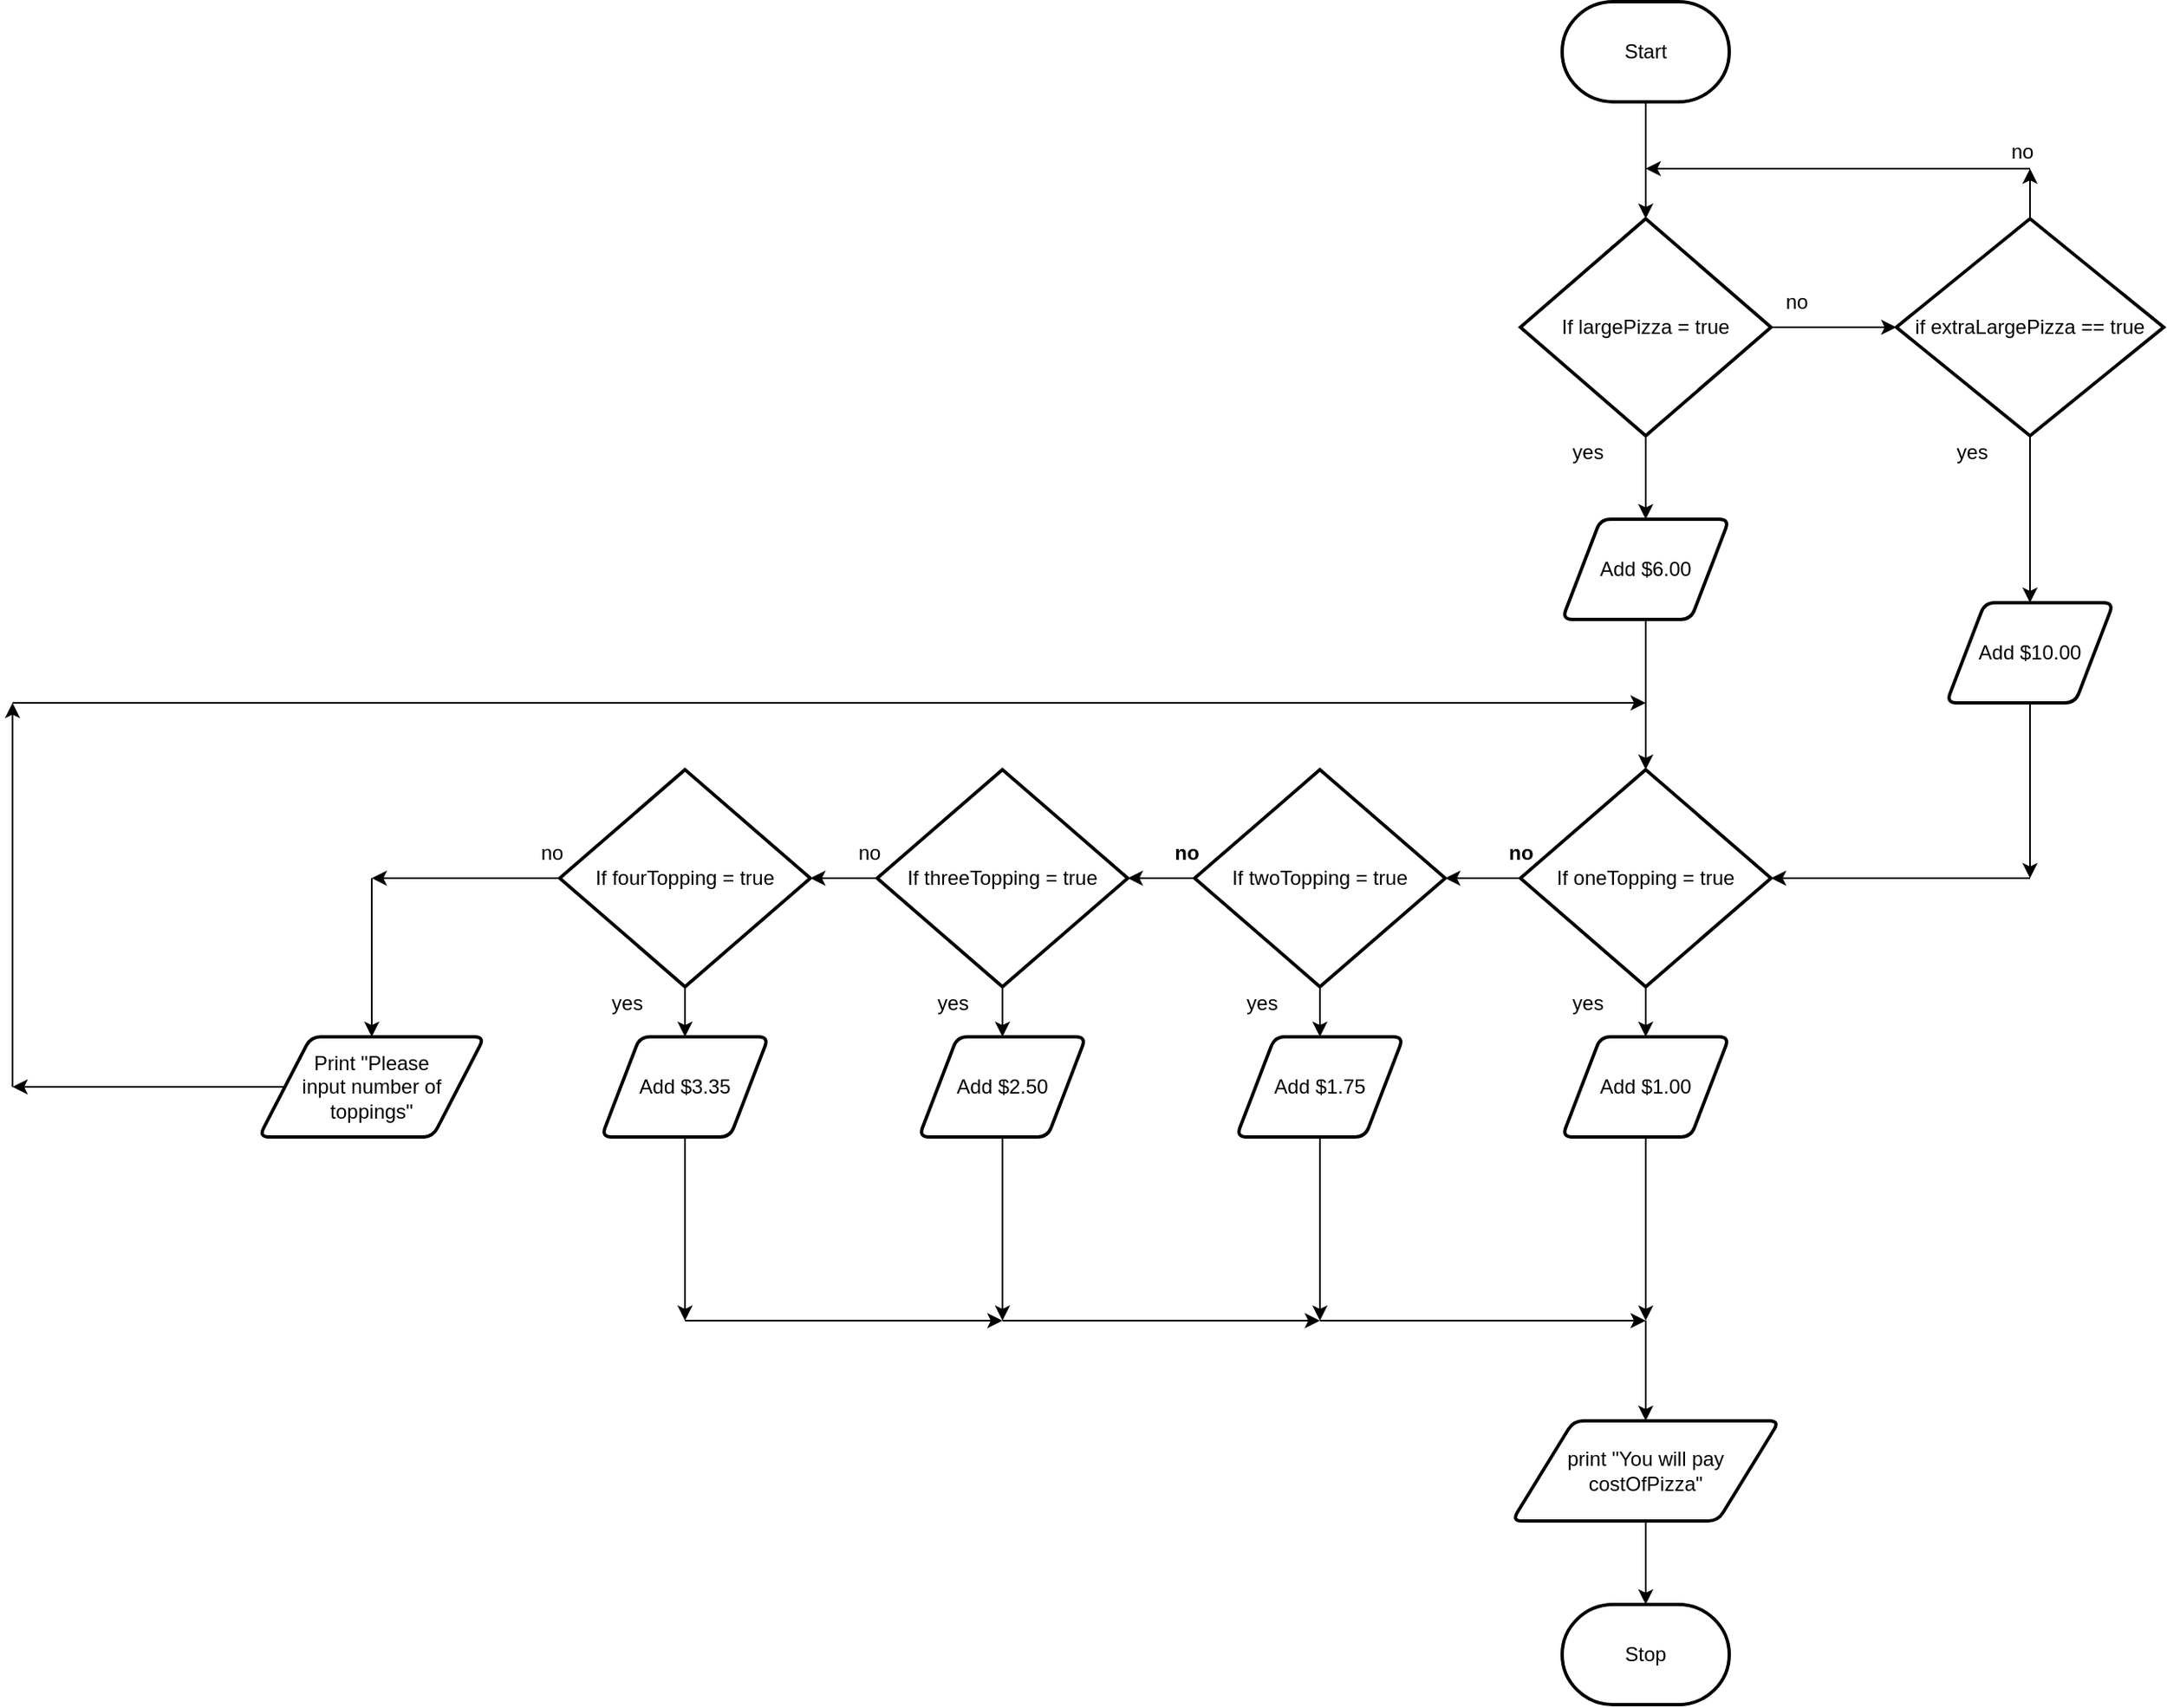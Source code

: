 <mxfile>
    <diagram id="_ftAcC8ct3jTk125vmqR" name="Page-1">
        <mxGraphModel dx="1444" dy="561" grid="1" gridSize="10" guides="1" tooltips="1" connect="1" arrows="1" fold="1" page="1" pageScale="1" pageWidth="850" pageHeight="1100" math="0" shadow="0">
            <root>
                <mxCell id="0"/>
                <mxCell id="1" parent="0"/>
                <mxCell id="5" value="" style="edgeStyle=none;html=1;" parent="1" source="2" target="4" edge="1">
                    <mxGeometry relative="1" as="geometry"/>
                </mxCell>
                <mxCell id="2" value="Start" style="strokeWidth=2;html=1;shape=mxgraph.flowchart.terminator;whiteSpace=wrap;" parent="1" vertex="1">
                    <mxGeometry x="300" y="90" width="100" height="60" as="geometry"/>
                </mxCell>
                <mxCell id="16" value="" style="edgeStyle=none;html=1;" parent="1" source="4" target="13" edge="1">
                    <mxGeometry relative="1" as="geometry"/>
                </mxCell>
                <mxCell id="82" value="" style="edgeStyle=none;html=1;" edge="1" parent="1" source="4" target="81">
                    <mxGeometry relative="1" as="geometry"/>
                </mxCell>
                <mxCell id="4" value="If largePizza = true" style="strokeWidth=2;html=1;shape=mxgraph.flowchart.decision;whiteSpace=wrap;" parent="1" vertex="1">
                    <mxGeometry x="275" y="220" width="150" height="130" as="geometry"/>
                </mxCell>
                <mxCell id="25" value="" style="edgeStyle=none;html=1;" parent="1" source="10" target="24" edge="1">
                    <mxGeometry relative="1" as="geometry"/>
                </mxCell>
                <mxCell id="53" value="" style="edgeStyle=none;html=1;" parent="1" source="10" target="30" edge="1">
                    <mxGeometry relative="1" as="geometry"/>
                </mxCell>
                <mxCell id="10" value="If oneTopping = true" style="strokeWidth=2;html=1;shape=mxgraph.flowchart.decision;whiteSpace=wrap;" parent="1" vertex="1">
                    <mxGeometry x="275" y="550" width="150" height="130" as="geometry"/>
                </mxCell>
                <mxCell id="12" value="yes" style="text;html=1;align=center;verticalAlign=middle;resizable=0;points=[];autosize=1;strokeColor=none;fillColor=none;" parent="1" vertex="1">
                    <mxGeometry x="300" y="350" width="30" height="20" as="geometry"/>
                </mxCell>
                <mxCell id="19" value="" style="edgeStyle=none;html=1;" parent="1" source="13" target="10" edge="1">
                    <mxGeometry relative="1" as="geometry"/>
                </mxCell>
                <mxCell id="13" value="Add $6.00" style="shape=parallelogram;html=1;strokeWidth=2;perimeter=parallelogramPerimeter;whiteSpace=wrap;rounded=1;arcSize=12;size=0.23;" parent="1" vertex="1">
                    <mxGeometry x="300" y="400" width="100" height="60" as="geometry"/>
                </mxCell>
                <mxCell id="22" value="" style="edgeStyle=none;html=1;" parent="1" source="17" edge="1">
                    <mxGeometry relative="1" as="geometry">
                        <mxPoint x="580" y="615" as="targetPoint"/>
                    </mxGeometry>
                </mxCell>
                <mxCell id="17" value="Add $10.00" style="shape=parallelogram;html=1;strokeWidth=2;perimeter=parallelogramPerimeter;whiteSpace=wrap;rounded=1;arcSize=12;size=0.23;" parent="1" vertex="1">
                    <mxGeometry x="530" y="450" width="100" height="60" as="geometry"/>
                </mxCell>
                <mxCell id="23" value="" style="edgeStyle=none;html=1;" parent="1" target="10" edge="1">
                    <mxGeometry relative="1" as="geometry">
                        <mxPoint x="580" y="615" as="sourcePoint"/>
                    </mxGeometry>
                </mxCell>
                <mxCell id="41" value="" style="edgeStyle=none;html=1;" parent="1" source="24" target="26" edge="1">
                    <mxGeometry relative="1" as="geometry"/>
                </mxCell>
                <mxCell id="52" value="" style="edgeStyle=none;html=1;" parent="1" source="24" target="32" edge="1">
                    <mxGeometry relative="1" as="geometry"/>
                </mxCell>
                <mxCell id="24" value="If twoTopping = true" style="strokeWidth=2;html=1;shape=mxgraph.flowchart.decision;whiteSpace=wrap;" parent="1" vertex="1">
                    <mxGeometry x="80" y="550" width="150" height="130" as="geometry"/>
                </mxCell>
                <mxCell id="40" value="" style="edgeStyle=none;html=1;" parent="1" source="26" target="27" edge="1">
                    <mxGeometry relative="1" as="geometry"/>
                </mxCell>
                <mxCell id="51" value="" style="edgeStyle=none;html=1;" parent="1" source="26" target="33" edge="1">
                    <mxGeometry relative="1" as="geometry"/>
                </mxCell>
                <mxCell id="26" value="If threeTopping = true" style="strokeWidth=2;html=1;shape=mxgraph.flowchart.decision;whiteSpace=wrap;" parent="1" vertex="1">
                    <mxGeometry x="-110" y="550" width="150" height="130" as="geometry"/>
                </mxCell>
                <mxCell id="37" value="" style="edgeStyle=none;html=1;" parent="1" source="27" edge="1">
                    <mxGeometry relative="1" as="geometry">
                        <mxPoint x="-412.5" y="615.0" as="targetPoint"/>
                    </mxGeometry>
                </mxCell>
                <mxCell id="46" value="" style="edgeStyle=none;html=1;" parent="1" source="27" target="34" edge="1">
                    <mxGeometry relative="1" as="geometry"/>
                </mxCell>
                <mxCell id="27" value="If fourTopping = true" style="strokeWidth=2;html=1;shape=mxgraph.flowchart.decision;whiteSpace=wrap;" parent="1" vertex="1">
                    <mxGeometry x="-300" y="550" width="150" height="130" as="geometry"/>
                </mxCell>
                <mxCell id="69" value="" style="edgeStyle=none;html=1;" parent="1" source="30" edge="1">
                    <mxGeometry relative="1" as="geometry">
                        <mxPoint x="350" y="880" as="targetPoint"/>
                    </mxGeometry>
                </mxCell>
                <mxCell id="30" value="Add $1.00" style="shape=parallelogram;html=1;strokeWidth=2;perimeter=parallelogramPerimeter;whiteSpace=wrap;rounded=1;arcSize=12;size=0.23;" parent="1" vertex="1">
                    <mxGeometry x="300" y="710" width="100" height="60" as="geometry"/>
                </mxCell>
                <mxCell id="64" value="" style="edgeStyle=none;html=1;" parent="1" source="32" edge="1">
                    <mxGeometry relative="1" as="geometry">
                        <mxPoint x="155" y="880" as="targetPoint"/>
                    </mxGeometry>
                </mxCell>
                <mxCell id="32" value="Add $1.75" style="shape=parallelogram;html=1;strokeWidth=2;perimeter=parallelogramPerimeter;whiteSpace=wrap;rounded=1;arcSize=12;size=0.23;" parent="1" vertex="1">
                    <mxGeometry x="105" y="710" width="100" height="60" as="geometry"/>
                </mxCell>
                <mxCell id="62" value="" style="edgeStyle=none;html=1;" parent="1" source="33" edge="1">
                    <mxGeometry relative="1" as="geometry">
                        <mxPoint x="-35" y="880" as="targetPoint"/>
                    </mxGeometry>
                </mxCell>
                <mxCell id="33" value="Add $2.50" style="shape=parallelogram;html=1;strokeWidth=2;perimeter=parallelogramPerimeter;whiteSpace=wrap;rounded=1;arcSize=12;size=0.23;" parent="1" vertex="1">
                    <mxGeometry x="-85" y="710" width="100" height="60" as="geometry"/>
                </mxCell>
                <mxCell id="58" value="" style="edgeStyle=none;html=1;" parent="1" source="34" edge="1">
                    <mxGeometry relative="1" as="geometry">
                        <mxPoint x="-225" y="880" as="targetPoint"/>
                    </mxGeometry>
                </mxCell>
                <mxCell id="34" value="Add $3.35" style="shape=parallelogram;html=1;strokeWidth=2;perimeter=parallelogramPerimeter;whiteSpace=wrap;rounded=1;arcSize=12;size=0.23;" parent="1" vertex="1">
                    <mxGeometry x="-275" y="710" width="100" height="60" as="geometry"/>
                </mxCell>
                <mxCell id="76" value="" style="edgeStyle=none;html=1;" parent="1" source="35" edge="1">
                    <mxGeometry relative="1" as="geometry">
                        <mxPoint x="-627.5" y="740" as="targetPoint"/>
                    </mxGeometry>
                </mxCell>
                <mxCell id="35" value="Print &quot;Please &lt;br&gt;input number of toppings&quot;" style="shape=parallelogram;html=1;strokeWidth=2;perimeter=parallelogramPerimeter;whiteSpace=wrap;rounded=1;arcSize=12;size=0.23;" parent="1" vertex="1">
                    <mxGeometry x="-480" y="710" width="135" height="60" as="geometry"/>
                </mxCell>
                <mxCell id="38" value="" style="edgeStyle=none;html=1;" parent="1" target="35" edge="1">
                    <mxGeometry relative="1" as="geometry">
                        <mxPoint x="-412.5" y="615.0" as="sourcePoint"/>
                    </mxGeometry>
                </mxCell>
                <mxCell id="39" value="no" style="text;html=1;align=center;verticalAlign=middle;resizable=0;points=[];autosize=1;strokeColor=none;fillColor=none;" parent="1" vertex="1">
                    <mxGeometry x="-320" y="590" width="30" height="20" as="geometry"/>
                </mxCell>
                <mxCell id="42" value="no" style="text;html=1;align=center;verticalAlign=middle;resizable=0;points=[];autosize=1;strokeColor=none;fillColor=none;" parent="1" vertex="1">
                    <mxGeometry x="-130" y="590" width="30" height="20" as="geometry"/>
                </mxCell>
                <mxCell id="43" value="no" style="text;html=1;align=center;verticalAlign=middle;resizable=0;points=[];autosize=1;strokeColor=none;fillColor=none;fontStyle=1" parent="1" vertex="1">
                    <mxGeometry x="60" y="590" width="30" height="20" as="geometry"/>
                </mxCell>
                <mxCell id="44" value="no" style="text;html=1;align=center;verticalAlign=middle;resizable=0;points=[];autosize=1;strokeColor=none;fillColor=none;fontStyle=1" parent="1" vertex="1">
                    <mxGeometry x="260" y="590" width="30" height="20" as="geometry"/>
                </mxCell>
                <mxCell id="47" value="yes" style="text;html=1;align=center;verticalAlign=middle;resizable=0;points=[];autosize=1;strokeColor=none;fillColor=none;" parent="1" vertex="1">
                    <mxGeometry x="-275" y="680" width="30" height="20" as="geometry"/>
                </mxCell>
                <mxCell id="48" value="yes" style="text;html=1;align=center;verticalAlign=middle;resizable=0;points=[];autosize=1;strokeColor=none;fillColor=none;" parent="1" vertex="1">
                    <mxGeometry x="-80" y="680" width="30" height="20" as="geometry"/>
                </mxCell>
                <mxCell id="49" value="yes" style="text;html=1;align=center;verticalAlign=middle;resizable=0;points=[];autosize=1;strokeColor=none;fillColor=none;" parent="1" vertex="1">
                    <mxGeometry x="105" y="680" width="30" height="20" as="geometry"/>
                </mxCell>
                <mxCell id="50" value="yes" style="text;html=1;align=center;verticalAlign=middle;resizable=0;points=[];autosize=1;strokeColor=none;fillColor=none;" parent="1" vertex="1">
                    <mxGeometry x="300" y="680" width="30" height="20" as="geometry"/>
                </mxCell>
                <mxCell id="65" value="" style="edgeStyle=none;html=1;" parent="1" edge="1">
                    <mxGeometry relative="1" as="geometry">
                        <mxPoint x="-225" y="880" as="sourcePoint"/>
                        <mxPoint x="-35" y="880" as="targetPoint"/>
                    </mxGeometry>
                </mxCell>
                <mxCell id="66" value="" style="edgeStyle=none;html=1;" parent="1" edge="1">
                    <mxGeometry relative="1" as="geometry">
                        <mxPoint x="-35" y="880" as="sourcePoint"/>
                        <mxPoint x="155" y="880" as="targetPoint"/>
                    </mxGeometry>
                </mxCell>
                <mxCell id="68" value="" style="edgeStyle=none;html=1;" parent="1" edge="1">
                    <mxGeometry relative="1" as="geometry">
                        <mxPoint x="155" y="880" as="sourcePoint"/>
                        <mxPoint x="350" y="880" as="targetPoint"/>
                    </mxGeometry>
                </mxCell>
                <mxCell id="72" value="" style="edgeStyle=none;html=1;" parent="1" target="71" edge="1">
                    <mxGeometry relative="1" as="geometry">
                        <mxPoint x="350" y="880" as="sourcePoint"/>
                    </mxGeometry>
                </mxCell>
                <mxCell id="70" value="Stop" style="strokeWidth=2;html=1;shape=mxgraph.flowchart.terminator;whiteSpace=wrap;" parent="1" vertex="1">
                    <mxGeometry x="300" y="1050" width="100" height="60" as="geometry"/>
                </mxCell>
                <mxCell id="73" value="" style="edgeStyle=none;html=1;" parent="1" source="71" target="70" edge="1">
                    <mxGeometry relative="1" as="geometry"/>
                </mxCell>
                <mxCell id="71" value="&lt;span&gt;print &quot;You will pay costOfPizza&quot;&lt;/span&gt;" style="shape=parallelogram;html=1;strokeWidth=2;perimeter=parallelogramPerimeter;whiteSpace=wrap;rounded=1;arcSize=12;size=0.23;" parent="1" vertex="1">
                    <mxGeometry x="270" y="940" width="160" height="60" as="geometry"/>
                </mxCell>
                <mxCell id="74" value="no" style="text;html=1;align=center;verticalAlign=middle;resizable=0;points=[];autosize=1;strokeColor=none;fillColor=none;" parent="1" vertex="1">
                    <mxGeometry x="425" y="260" width="30" height="20" as="geometry"/>
                </mxCell>
                <mxCell id="78" value="" style="edgeStyle=none;html=1;" parent="1" edge="1">
                    <mxGeometry relative="1" as="geometry">
                        <mxPoint x="-627.5" y="740" as="sourcePoint"/>
                        <mxPoint x="-627.5" y="510" as="targetPoint"/>
                    </mxGeometry>
                </mxCell>
                <mxCell id="80" value="" style="edgeStyle=none;html=1;" parent="1" edge="1">
                    <mxGeometry relative="1" as="geometry">
                        <mxPoint x="-627.5" y="510" as="sourcePoint"/>
                        <mxPoint x="350" y="510" as="targetPoint"/>
                    </mxGeometry>
                </mxCell>
                <mxCell id="83" value="" style="edgeStyle=none;html=1;" edge="1" parent="1" source="81" target="17">
                    <mxGeometry relative="1" as="geometry"/>
                </mxCell>
                <mxCell id="87" value="" style="edgeStyle=none;html=1;" edge="1" parent="1" source="81">
                    <mxGeometry relative="1" as="geometry">
                        <mxPoint x="580" y="190" as="targetPoint"/>
                    </mxGeometry>
                </mxCell>
                <mxCell id="81" value="if extraLargePizza == true" style="strokeWidth=2;html=1;shape=mxgraph.flowchart.decision;whiteSpace=wrap;" vertex="1" parent="1">
                    <mxGeometry x="500" y="220" width="160" height="130" as="geometry"/>
                </mxCell>
                <mxCell id="84" value="yes" style="text;html=1;align=center;verticalAlign=middle;resizable=0;points=[];autosize=1;strokeColor=none;fillColor=none;" vertex="1" parent="1">
                    <mxGeometry x="530" y="350" width="30" height="20" as="geometry"/>
                </mxCell>
                <mxCell id="85" value="no" style="text;html=1;align=center;verticalAlign=middle;resizable=0;points=[];autosize=1;strokeColor=none;fillColor=none;" vertex="1" parent="1">
                    <mxGeometry x="560" y="170" width="30" height="20" as="geometry"/>
                </mxCell>
                <mxCell id="88" value="" style="edgeStyle=none;html=1;" edge="1" parent="1">
                    <mxGeometry relative="1" as="geometry">
                        <mxPoint x="580" y="190" as="sourcePoint"/>
                        <mxPoint x="350" y="190" as="targetPoint"/>
                    </mxGeometry>
                </mxCell>
            </root>
        </mxGraphModel>
    </diagram>
</mxfile>